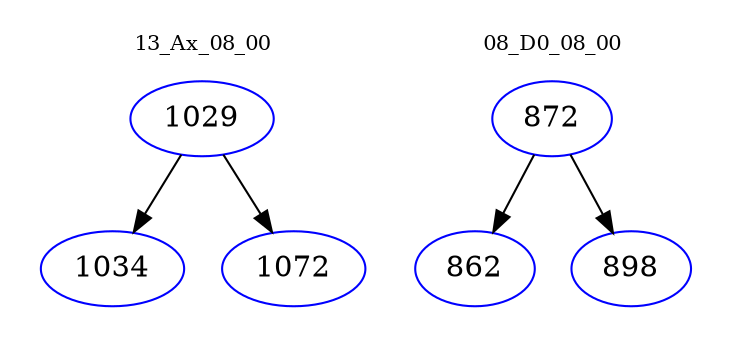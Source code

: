 digraph{
subgraph cluster_0 {
color = white
label = "13_Ax_08_00";
fontsize=10;
T0_1029 [label="1029", color="blue"]
T0_1029 -> T0_1034 [color="black"]
T0_1034 [label="1034", color="blue"]
T0_1029 -> T0_1072 [color="black"]
T0_1072 [label="1072", color="blue"]
}
subgraph cluster_1 {
color = white
label = "08_D0_08_00";
fontsize=10;
T1_872 [label="872", color="blue"]
T1_872 -> T1_862 [color="black"]
T1_862 [label="862", color="blue"]
T1_872 -> T1_898 [color="black"]
T1_898 [label="898", color="blue"]
}
}
